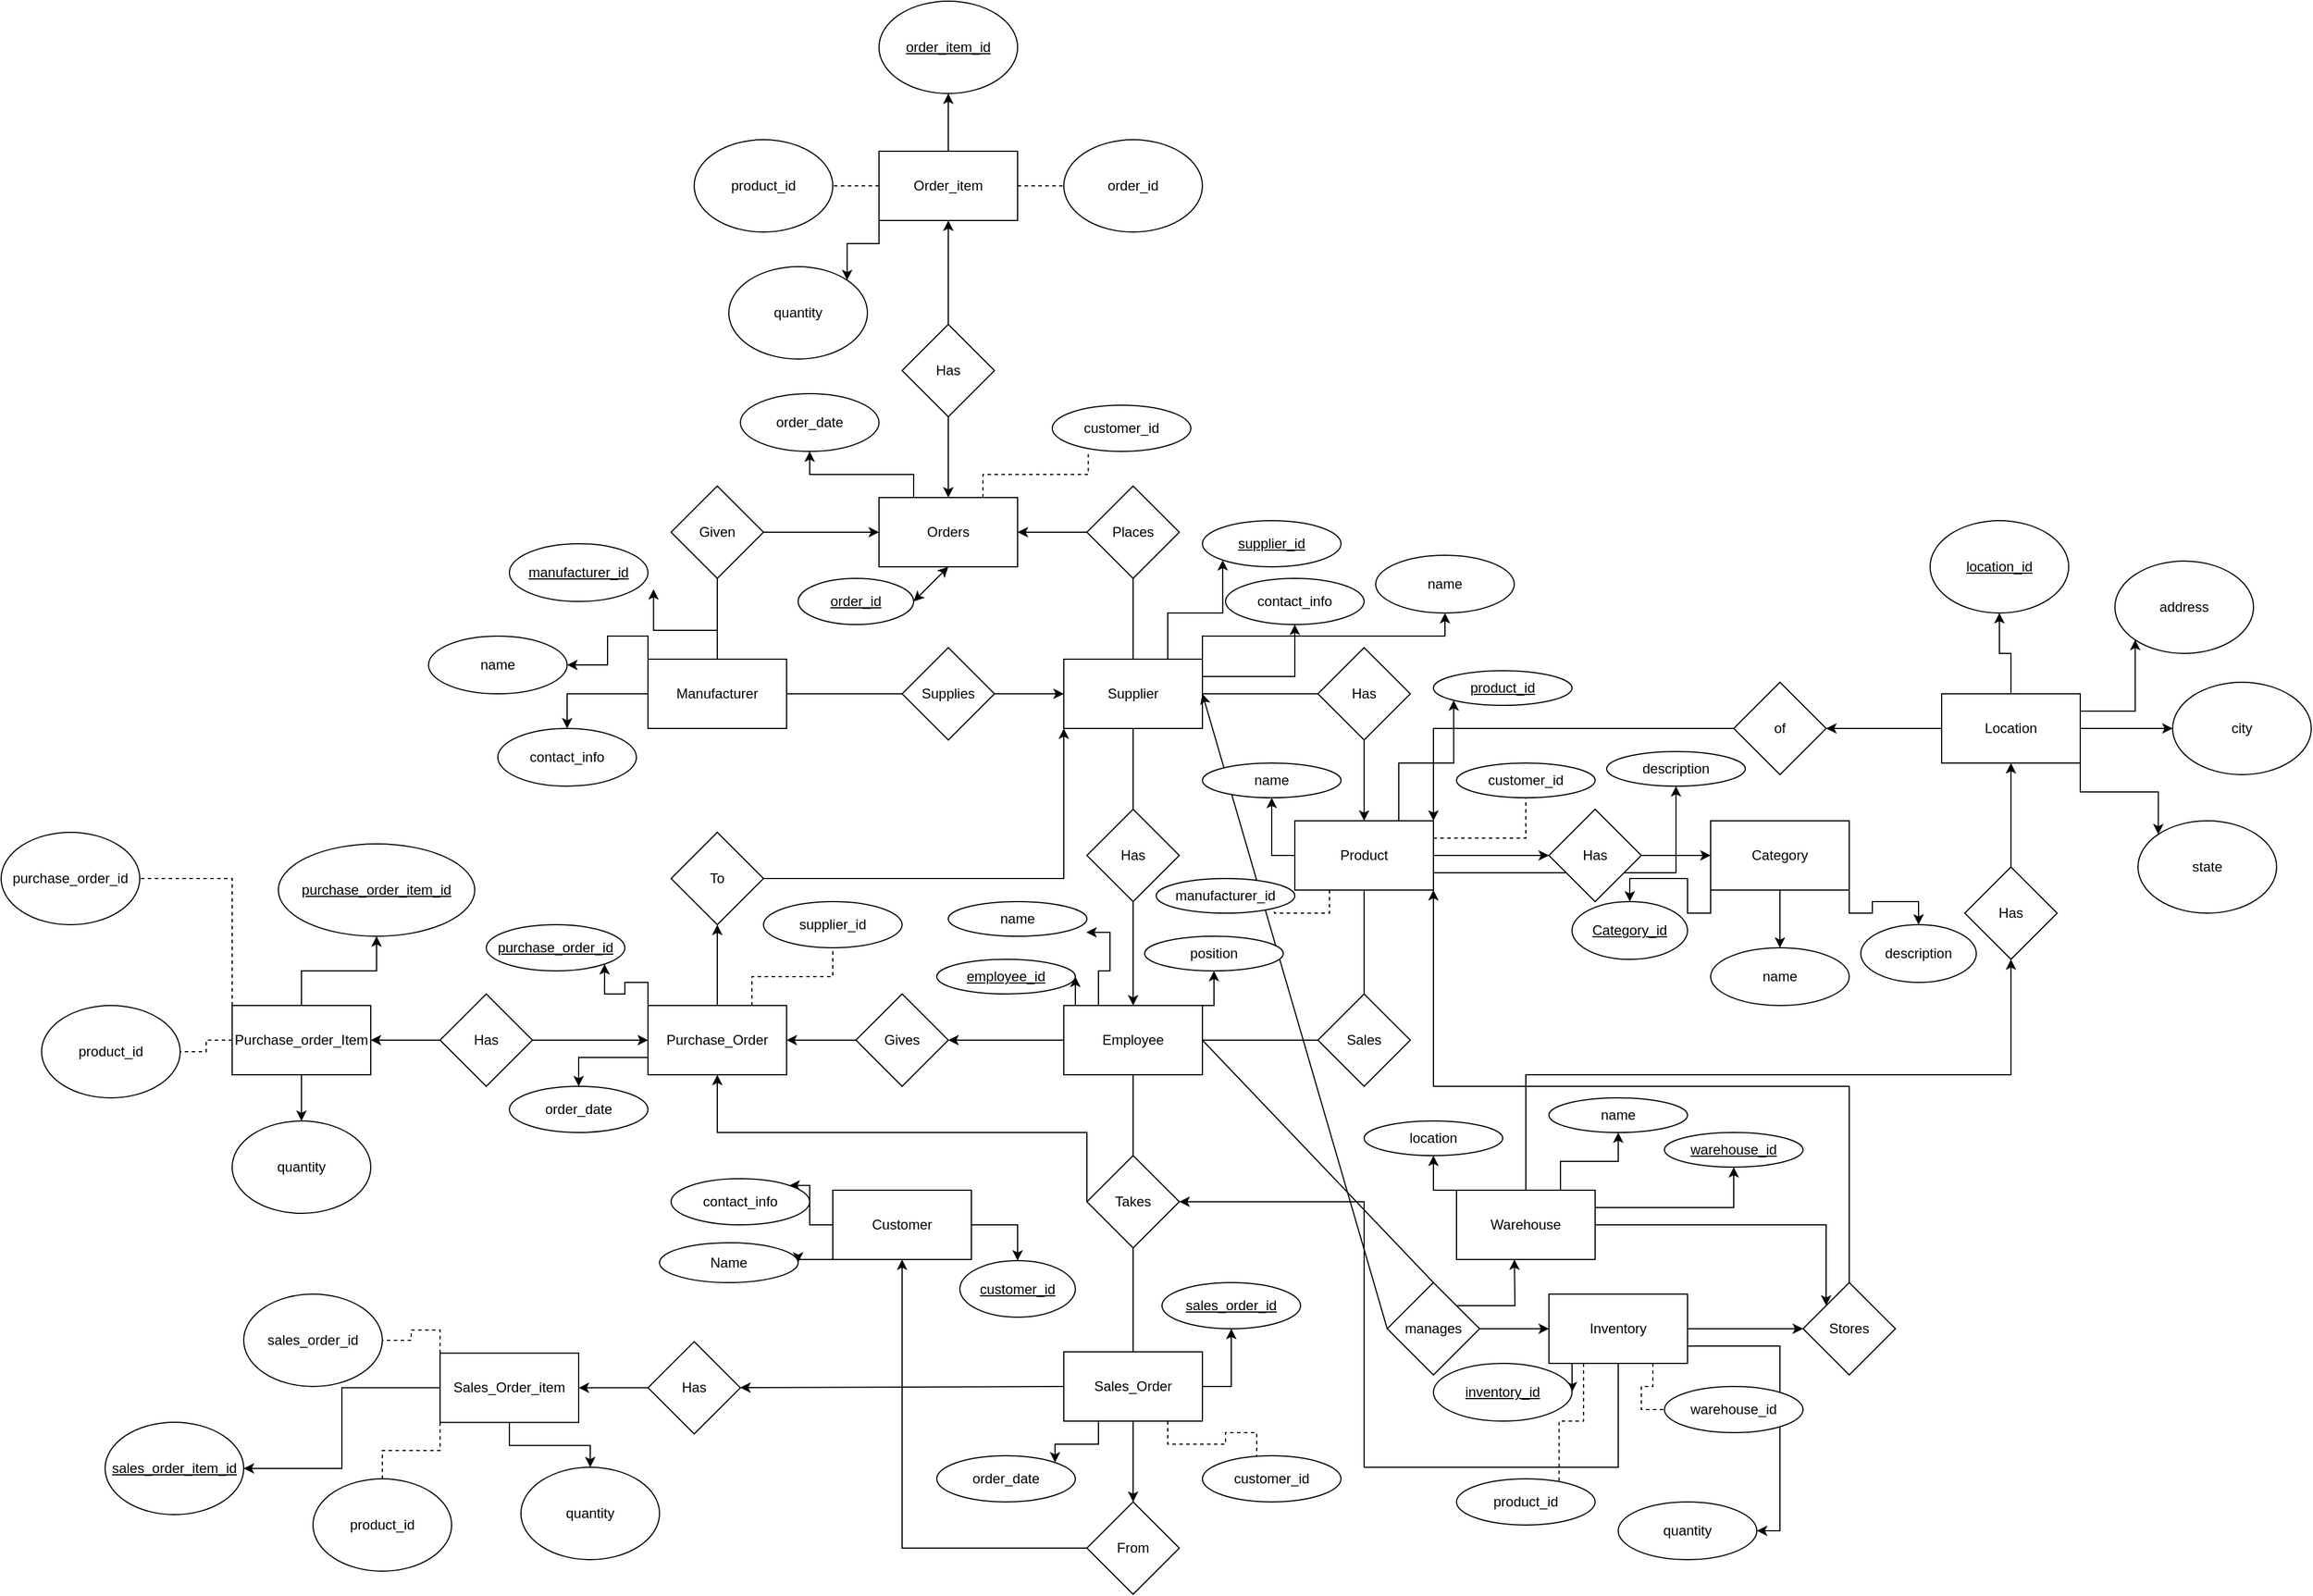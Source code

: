 <mxfile version="24.0.2" type="google">
  <diagram name="Page-1" id="Dssvo8Pl41vSnj8i_rGr">
    <mxGraphModel dx="2794" dy="2131" grid="1" gridSize="10" guides="1" tooltips="1" connect="1" arrows="1" fold="1" page="1" pageScale="1" pageWidth="850" pageHeight="1100" math="0" shadow="0">
      <root>
        <mxCell id="0" />
        <mxCell id="1" parent="0" />
        <mxCell id="JEJW3hreMP1SYT_nmHP7-88" style="edgeStyle=orthogonalEdgeStyle;rounded=0;orthogonalLoop=1;jettySize=auto;html=1;exitX=0;exitY=0;exitDx=0;exitDy=0;entryX=1;entryY=0.5;entryDx=0;entryDy=0;" parent="1" source="YXkOq4lO17gAsWJ2cgE3-1" target="JEJW3hreMP1SYT_nmHP7-36" edge="1">
          <mxGeometry relative="1" as="geometry" />
        </mxCell>
        <mxCell id="JEJW3hreMP1SYT_nmHP7-91" style="edgeStyle=orthogonalEdgeStyle;rounded=0;orthogonalLoop=1;jettySize=auto;html=1;exitX=0;exitY=0.5;exitDx=0;exitDy=0;entryX=0.5;entryY=0;entryDx=0;entryDy=0;" parent="1" source="YXkOq4lO17gAsWJ2cgE3-1" target="JEJW3hreMP1SYT_nmHP7-31" edge="1">
          <mxGeometry relative="1" as="geometry" />
        </mxCell>
        <mxCell id="YXkOq4lO17gAsWJ2cgE3-1" value="Manufacturer" style="rounded=0;whiteSpace=wrap;html=1;" parent="1" vertex="1">
          <mxGeometry x="-20" y="260" width="120" height="60" as="geometry" />
        </mxCell>
        <mxCell id="YXkOq4lO17gAsWJ2cgE3-5" value="" style="edgeStyle=orthogonalEdgeStyle;rounded=0;orthogonalLoop=1;jettySize=auto;html=1;" parent="1" source="YXkOq4lO17gAsWJ2cgE3-2" target="YXkOq4lO17gAsWJ2cgE3-4" edge="1">
          <mxGeometry relative="1" as="geometry" />
        </mxCell>
        <mxCell id="YXkOq4lO17gAsWJ2cgE3-2" value="Supplies" style="rhombus;whiteSpace=wrap;html=1;rounded=0;" parent="1" vertex="1">
          <mxGeometry x="200" y="250" width="80" height="80" as="geometry" />
        </mxCell>
        <mxCell id="JEJW3hreMP1SYT_nmHP7-82" style="edgeStyle=orthogonalEdgeStyle;rounded=0;orthogonalLoop=1;jettySize=auto;html=1;exitX=1;exitY=0.25;exitDx=0;exitDy=0;entryX=0.5;entryY=1;entryDx=0;entryDy=0;" parent="1" source="YXkOq4lO17gAsWJ2cgE3-4" target="JEJW3hreMP1SYT_nmHP7-42" edge="1">
          <mxGeometry relative="1" as="geometry" />
        </mxCell>
        <mxCell id="JEJW3hreMP1SYT_nmHP7-84" style="edgeStyle=orthogonalEdgeStyle;rounded=0;orthogonalLoop=1;jettySize=auto;html=1;exitX=0.75;exitY=0;exitDx=0;exitDy=0;entryX=0;entryY=1;entryDx=0;entryDy=0;" parent="1" source="YXkOq4lO17gAsWJ2cgE3-4" target="JEJW3hreMP1SYT_nmHP7-43" edge="1">
          <mxGeometry relative="1" as="geometry" />
        </mxCell>
        <mxCell id="JEJW3hreMP1SYT_nmHP7-135" style="edgeStyle=orthogonalEdgeStyle;rounded=0;orthogonalLoop=1;jettySize=auto;html=1;exitX=1;exitY=0;exitDx=0;exitDy=0;entryX=0.5;entryY=1;entryDx=0;entryDy=0;" parent="1" source="YXkOq4lO17gAsWJ2cgE3-4" target="JEJW3hreMP1SYT_nmHP7-44" edge="1">
          <mxGeometry relative="1" as="geometry" />
        </mxCell>
        <mxCell id="YXkOq4lO17gAsWJ2cgE3-4" value="Supplier" style="whiteSpace=wrap;html=1;rounded=0;" parent="1" vertex="1">
          <mxGeometry x="340" y="260" width="120" height="60" as="geometry" />
        </mxCell>
        <mxCell id="YXkOq4lO17gAsWJ2cgE3-9" value="" style="edgeStyle=orthogonalEdgeStyle;rounded=0;orthogonalLoop=1;jettySize=auto;html=1;" parent="1" source="YXkOq4lO17gAsWJ2cgE3-6" target="YXkOq4lO17gAsWJ2cgE3-8" edge="1">
          <mxGeometry relative="1" as="geometry" />
        </mxCell>
        <mxCell id="YXkOq4lO17gAsWJ2cgE3-6" value="Has" style="rhombus;whiteSpace=wrap;html=1;rounded=0;" parent="1" vertex="1">
          <mxGeometry x="360" y="390" width="80" height="80" as="geometry" />
        </mxCell>
        <mxCell id="YXkOq4lO17gAsWJ2cgE3-40" value="" style="edgeStyle=orthogonalEdgeStyle;rounded=0;orthogonalLoop=1;jettySize=auto;html=1;" parent="1" source="YXkOq4lO17gAsWJ2cgE3-8" target="YXkOq4lO17gAsWJ2cgE3-39" edge="1">
          <mxGeometry relative="1" as="geometry" />
        </mxCell>
        <mxCell id="JEJW3hreMP1SYT_nmHP7-120" style="edgeStyle=orthogonalEdgeStyle;rounded=0;orthogonalLoop=1;jettySize=auto;html=1;exitX=1;exitY=0;exitDx=0;exitDy=0;entryX=0.5;entryY=1;entryDx=0;entryDy=0;" parent="1" source="YXkOq4lO17gAsWJ2cgE3-8" target="JEJW3hreMP1SYT_nmHP7-119" edge="1">
          <mxGeometry relative="1" as="geometry" />
        </mxCell>
        <mxCell id="JEJW3hreMP1SYT_nmHP7-121" style="edgeStyle=orthogonalEdgeStyle;rounded=0;orthogonalLoop=1;jettySize=auto;html=1;exitX=0;exitY=0;exitDx=0;exitDy=0;entryX=1;entryY=0.5;entryDx=0;entryDy=0;" parent="1" source="YXkOq4lO17gAsWJ2cgE3-8" target="JEJW3hreMP1SYT_nmHP7-118" edge="1">
          <mxGeometry relative="1" as="geometry" />
        </mxCell>
        <mxCell id="YXkOq4lO17gAsWJ2cgE3-8" value="Employee" style="whiteSpace=wrap;html=1;rounded=0;" parent="1" vertex="1">
          <mxGeometry x="340" y="560" width="120" height="60" as="geometry" />
        </mxCell>
        <mxCell id="YXkOq4lO17gAsWJ2cgE3-73" style="edgeStyle=orthogonalEdgeStyle;rounded=0;orthogonalLoop=1;jettySize=auto;html=1;exitX=0;exitY=0.5;exitDx=0;exitDy=0;entryX=0.5;entryY=1;entryDx=0;entryDy=0;" parent="1" source="YXkOq4lO17gAsWJ2cgE3-10" target="YXkOq4lO17gAsWJ2cgE3-41" edge="1">
          <mxGeometry relative="1" as="geometry">
            <Array as="points">
              <mxPoint x="360" y="670" />
              <mxPoint x="40" y="670" />
            </Array>
          </mxGeometry>
        </mxCell>
        <mxCell id="YXkOq4lO17gAsWJ2cgE3-10" value="Takes" style="rhombus;whiteSpace=wrap;html=1;rounded=0;" parent="1" vertex="1">
          <mxGeometry x="360" y="690" width="80" height="80" as="geometry" />
        </mxCell>
        <mxCell id="YXkOq4lO17gAsWJ2cgE3-35" value="" style="edgeStyle=orthogonalEdgeStyle;rounded=0;orthogonalLoop=1;jettySize=auto;html=1;" parent="1" source="YXkOq4lO17gAsWJ2cgE3-12" target="YXkOq4lO17gAsWJ2cgE3-34" edge="1">
          <mxGeometry relative="1" as="geometry" />
        </mxCell>
        <mxCell id="YXkOq4lO17gAsWJ2cgE3-84" style="rounded=0;orthogonalLoop=1;jettySize=auto;html=1;exitX=0;exitY=0.5;exitDx=0;exitDy=0;" parent="1" source="YXkOq4lO17gAsWJ2cgE3-12" target="YXkOq4lO17gAsWJ2cgE3-85" edge="1">
          <mxGeometry relative="1" as="geometry">
            <mxPoint x="20" y="891.143" as="targetPoint" />
          </mxGeometry>
        </mxCell>
        <mxCell id="JEJW3hreMP1SYT_nmHP7-140" style="edgeStyle=orthogonalEdgeStyle;rounded=0;orthogonalLoop=1;jettySize=auto;html=1;exitX=0.25;exitY=1;exitDx=0;exitDy=0;entryX=1;entryY=0;entryDx=0;entryDy=0;" parent="1" source="YXkOq4lO17gAsWJ2cgE3-12" target="JEJW3hreMP1SYT_nmHP7-117" edge="1">
          <mxGeometry relative="1" as="geometry" />
        </mxCell>
        <mxCell id="JEJW3hreMP1SYT_nmHP7-142" style="edgeStyle=orthogonalEdgeStyle;rounded=0;orthogonalLoop=1;jettySize=auto;html=1;exitX=1;exitY=0.5;exitDx=0;exitDy=0;entryX=0.5;entryY=1;entryDx=0;entryDy=0;" parent="1" source="YXkOq4lO17gAsWJ2cgE3-12" target="JEJW3hreMP1SYT_nmHP7-114" edge="1">
          <mxGeometry relative="1" as="geometry" />
        </mxCell>
        <mxCell id="YXkOq4lO17gAsWJ2cgE3-12" value="Sales_Order" style="whiteSpace=wrap;html=1;rounded=0;" parent="1" vertex="1">
          <mxGeometry x="340" y="860" width="120" height="60" as="geometry" />
        </mxCell>
        <mxCell id="YXkOq4lO17gAsWJ2cgE3-14" value="Sales" style="rhombus;whiteSpace=wrap;html=1;rounded=0;" parent="1" vertex="1">
          <mxGeometry x="560" y="550" width="80" height="80" as="geometry" />
        </mxCell>
        <mxCell id="YXkOq4lO17gAsWJ2cgE3-22" value="" style="edgeStyle=orthogonalEdgeStyle;rounded=0;orthogonalLoop=1;jettySize=auto;html=1;" parent="1" source="YXkOq4lO17gAsWJ2cgE3-16" target="YXkOq4lO17gAsWJ2cgE3-21" edge="1">
          <mxGeometry relative="1" as="geometry" />
        </mxCell>
        <mxCell id="JEJW3hreMP1SYT_nmHP7-130" style="edgeStyle=orthogonalEdgeStyle;rounded=0;orthogonalLoop=1;jettySize=auto;html=1;exitX=0.75;exitY=0;exitDx=0;exitDy=0;entryX=0;entryY=1;entryDx=0;entryDy=0;" parent="1" source="YXkOq4lO17gAsWJ2cgE3-16" target="JEJW3hreMP1SYT_nmHP7-128" edge="1">
          <mxGeometry relative="1" as="geometry" />
        </mxCell>
        <mxCell id="JEJW3hreMP1SYT_nmHP7-131" style="edgeStyle=orthogonalEdgeStyle;rounded=0;orthogonalLoop=1;jettySize=auto;html=1;exitX=1;exitY=0.25;exitDx=0;exitDy=0;entryX=0.5;entryY=1;entryDx=0;entryDy=0;endArrow=none;dashed=1;" parent="1" source="YXkOq4lO17gAsWJ2cgE3-16" target="JEJW3hreMP1SYT_nmHP7-115" edge="1">
          <mxGeometry relative="1" as="geometry" />
        </mxCell>
        <mxCell id="JEJW3hreMP1SYT_nmHP7-133" style="edgeStyle=orthogonalEdgeStyle;rounded=0;orthogonalLoop=1;jettySize=auto;html=1;exitX=0;exitY=0.5;exitDx=0;exitDy=0;entryX=0.5;entryY=1;entryDx=0;entryDy=0;" parent="1" source="YXkOq4lO17gAsWJ2cgE3-16" target="JEJW3hreMP1SYT_nmHP7-129" edge="1">
          <mxGeometry relative="1" as="geometry" />
        </mxCell>
        <mxCell id="JEJW3hreMP1SYT_nmHP7-138" style="edgeStyle=orthogonalEdgeStyle;rounded=0;orthogonalLoop=1;jettySize=auto;html=1;exitX=1;exitY=0.75;exitDx=0;exitDy=0;entryX=0.5;entryY=1;entryDx=0;entryDy=0;" parent="1" source="YXkOq4lO17gAsWJ2cgE3-16" target="JEJW3hreMP1SYT_nmHP7-136" edge="1">
          <mxGeometry relative="1" as="geometry" />
        </mxCell>
        <mxCell id="JEJW3hreMP1SYT_nmHP7-139" style="edgeStyle=orthogonalEdgeStyle;rounded=0;orthogonalLoop=1;jettySize=auto;html=1;exitX=0.25;exitY=1;exitDx=0;exitDy=0;entryX=1;entryY=1;entryDx=0;entryDy=0;endArrow=none;dashed=1;" parent="1" source="YXkOq4lO17gAsWJ2cgE3-16" target="JEJW3hreMP1SYT_nmHP7-137" edge="1">
          <mxGeometry relative="1" as="geometry" />
        </mxCell>
        <mxCell id="YXkOq4lO17gAsWJ2cgE3-16" value="Product" style="whiteSpace=wrap;html=1;rounded=0;" parent="1" vertex="1">
          <mxGeometry x="540" y="400" width="120" height="60" as="geometry" />
        </mxCell>
        <mxCell id="YXkOq4lO17gAsWJ2cgE3-20" value="" style="edgeStyle=orthogonalEdgeStyle;rounded=0;orthogonalLoop=1;jettySize=auto;html=1;" parent="1" source="YXkOq4lO17gAsWJ2cgE3-18" target="YXkOq4lO17gAsWJ2cgE3-16" edge="1">
          <mxGeometry relative="1" as="geometry" />
        </mxCell>
        <mxCell id="YXkOq4lO17gAsWJ2cgE3-18" value="Has" style="rhombus;whiteSpace=wrap;html=1;rounded=0;" parent="1" vertex="1">
          <mxGeometry x="560" y="250" width="80" height="80" as="geometry" />
        </mxCell>
        <mxCell id="YXkOq4lO17gAsWJ2cgE3-24" value="" style="edgeStyle=orthogonalEdgeStyle;rounded=0;orthogonalLoop=1;jettySize=auto;html=1;" parent="1" source="YXkOq4lO17gAsWJ2cgE3-21" target="YXkOq4lO17gAsWJ2cgE3-23" edge="1">
          <mxGeometry relative="1" as="geometry" />
        </mxCell>
        <mxCell id="YXkOq4lO17gAsWJ2cgE3-21" value="Has" style="rhombus;whiteSpace=wrap;html=1;rounded=0;" parent="1" vertex="1">
          <mxGeometry x="760" y="390" width="80" height="80" as="geometry" />
        </mxCell>
        <mxCell id="F9omRWPifiJTbMveOKr6-2" style="edgeStyle=orthogonalEdgeStyle;rounded=0;orthogonalLoop=1;jettySize=auto;html=1;exitX=0;exitY=1;exitDx=0;exitDy=0;" parent="1" source="YXkOq4lO17gAsWJ2cgE3-23" target="F9omRWPifiJTbMveOKr6-3" edge="1">
          <mxGeometry relative="1" as="geometry">
            <mxPoint x="840" y="510" as="targetPoint" />
          </mxGeometry>
        </mxCell>
        <mxCell id="F9omRWPifiJTbMveOKr6-6" style="edgeStyle=orthogonalEdgeStyle;rounded=0;orthogonalLoop=1;jettySize=auto;html=1;exitX=0.5;exitY=1;exitDx=0;exitDy=0;entryX=0.5;entryY=0;entryDx=0;entryDy=0;" parent="1" source="YXkOq4lO17gAsWJ2cgE3-23" target="F9omRWPifiJTbMveOKr6-5" edge="1">
          <mxGeometry relative="1" as="geometry" />
        </mxCell>
        <mxCell id="F9omRWPifiJTbMveOKr6-7" style="edgeStyle=orthogonalEdgeStyle;rounded=0;orthogonalLoop=1;jettySize=auto;html=1;exitX=1;exitY=1;exitDx=0;exitDy=0;entryX=0.5;entryY=0;entryDx=0;entryDy=0;" parent="1" source="YXkOq4lO17gAsWJ2cgE3-23" target="F9omRWPifiJTbMveOKr6-8" edge="1">
          <mxGeometry relative="1" as="geometry">
            <mxPoint x="1090" y="480" as="targetPoint" />
          </mxGeometry>
        </mxCell>
        <mxCell id="YXkOq4lO17gAsWJ2cgE3-23" value="Category" style="whiteSpace=wrap;html=1;rounded=0;" parent="1" vertex="1">
          <mxGeometry x="900" y="400" width="120" height="60" as="geometry" />
        </mxCell>
        <mxCell id="YXkOq4lO17gAsWJ2cgE3-28" value="" style="edgeStyle=orthogonalEdgeStyle;rounded=0;orthogonalLoop=1;jettySize=auto;html=1;" parent="1" source="YXkOq4lO17gAsWJ2cgE3-25" target="YXkOq4lO17gAsWJ2cgE3-27" edge="1">
          <mxGeometry relative="1" as="geometry" />
        </mxCell>
        <mxCell id="YXkOq4lO17gAsWJ2cgE3-25" value="Places" style="rhombus;whiteSpace=wrap;html=1;rounded=0;" parent="1" vertex="1">
          <mxGeometry x="360" y="110" width="80" height="80" as="geometry" />
        </mxCell>
        <mxCell id="JEJW3hreMP1SYT_nmHP7-80" style="edgeStyle=orthogonalEdgeStyle;rounded=0;orthogonalLoop=1;jettySize=auto;html=1;exitX=0.25;exitY=0;exitDx=0;exitDy=0;entryX=0.5;entryY=1;entryDx=0;entryDy=0;" parent="1" source="YXkOq4lO17gAsWJ2cgE3-27" target="JEJW3hreMP1SYT_nmHP7-79" edge="1">
          <mxGeometry relative="1" as="geometry" />
        </mxCell>
        <mxCell id="YXkOq4lO17gAsWJ2cgE3-27" value="Orders" style="whiteSpace=wrap;html=1;rounded=0;" parent="1" vertex="1">
          <mxGeometry x="180" y="120" width="120" height="60" as="geometry" />
        </mxCell>
        <mxCell id="JEJW3hreMP1SYT_nmHP7-61" style="edgeStyle=orthogonalEdgeStyle;rounded=0;orthogonalLoop=1;jettySize=auto;html=1;exitX=0;exitY=0.5;exitDx=0;exitDy=0;entryX=1;entryY=0;entryDx=0;entryDy=0;" parent="1" source="YXkOq4lO17gAsWJ2cgE3-32" target="JEJW3hreMP1SYT_nmHP7-41" edge="1">
          <mxGeometry relative="1" as="geometry" />
        </mxCell>
        <mxCell id="JEJW3hreMP1SYT_nmHP7-62" style="edgeStyle=orthogonalEdgeStyle;rounded=0;orthogonalLoop=1;jettySize=auto;html=1;exitX=0;exitY=1;exitDx=0;exitDy=0;entryX=1;entryY=0.5;entryDx=0;entryDy=0;" parent="1" source="YXkOq4lO17gAsWJ2cgE3-32" target="JEJW3hreMP1SYT_nmHP7-37" edge="1">
          <mxGeometry relative="1" as="geometry" />
        </mxCell>
        <mxCell id="JEJW3hreMP1SYT_nmHP7-63" style="edgeStyle=orthogonalEdgeStyle;rounded=0;orthogonalLoop=1;jettySize=auto;html=1;exitX=1;exitY=0.5;exitDx=0;exitDy=0;" parent="1" source="YXkOq4lO17gAsWJ2cgE3-32" target="JEJW3hreMP1SYT_nmHP7-60" edge="1">
          <mxGeometry relative="1" as="geometry" />
        </mxCell>
        <mxCell id="YXkOq4lO17gAsWJ2cgE3-32" value="Customer" style="whiteSpace=wrap;html=1;rounded=0;" parent="1" vertex="1">
          <mxGeometry x="140" y="720" width="120" height="60" as="geometry" />
        </mxCell>
        <mxCell id="YXkOq4lO17gAsWJ2cgE3-36" style="edgeStyle=orthogonalEdgeStyle;rounded=0;orthogonalLoop=1;jettySize=auto;html=1;exitX=0;exitY=0.5;exitDx=0;exitDy=0;entryX=0.5;entryY=1;entryDx=0;entryDy=0;" parent="1" source="YXkOq4lO17gAsWJ2cgE3-34" target="YXkOq4lO17gAsWJ2cgE3-32" edge="1">
          <mxGeometry relative="1" as="geometry" />
        </mxCell>
        <mxCell id="YXkOq4lO17gAsWJ2cgE3-34" value="From" style="rhombus;whiteSpace=wrap;html=1;rounded=0;" parent="1" vertex="1">
          <mxGeometry x="360" y="990" width="80" height="80" as="geometry" />
        </mxCell>
        <mxCell id="YXkOq4lO17gAsWJ2cgE3-42" value="" style="edgeStyle=orthogonalEdgeStyle;rounded=0;orthogonalLoop=1;jettySize=auto;html=1;" parent="1" source="YXkOq4lO17gAsWJ2cgE3-39" target="YXkOq4lO17gAsWJ2cgE3-41" edge="1">
          <mxGeometry relative="1" as="geometry" />
        </mxCell>
        <mxCell id="YXkOq4lO17gAsWJ2cgE3-39" value="Gives" style="rhombus;whiteSpace=wrap;html=1;rounded=0;" parent="1" vertex="1">
          <mxGeometry x="160" y="550" width="80" height="80" as="geometry" />
        </mxCell>
        <mxCell id="YXkOq4lO17gAsWJ2cgE3-48" value="" style="edgeStyle=orthogonalEdgeStyle;rounded=0;orthogonalLoop=1;jettySize=auto;html=1;" parent="1" source="YXkOq4lO17gAsWJ2cgE3-41" target="YXkOq4lO17gAsWJ2cgE3-47" edge="1">
          <mxGeometry relative="1" as="geometry" />
        </mxCell>
        <mxCell id="JEJW3hreMP1SYT_nmHP7-108" style="edgeStyle=orthogonalEdgeStyle;rounded=0;orthogonalLoop=1;jettySize=auto;html=1;exitX=0;exitY=0;exitDx=0;exitDy=0;entryX=1;entryY=1;entryDx=0;entryDy=0;" parent="1" source="YXkOq4lO17gAsWJ2cgE3-41" target="JEJW3hreMP1SYT_nmHP7-95" edge="1">
          <mxGeometry relative="1" as="geometry" />
        </mxCell>
        <mxCell id="JEJW3hreMP1SYT_nmHP7-109" style="edgeStyle=orthogonalEdgeStyle;rounded=0;orthogonalLoop=1;jettySize=auto;html=1;exitX=0;exitY=0.75;exitDx=0;exitDy=0;entryX=0.5;entryY=0;entryDx=0;entryDy=0;" parent="1" source="YXkOq4lO17gAsWJ2cgE3-41" target="JEJW3hreMP1SYT_nmHP7-96" edge="1">
          <mxGeometry relative="1" as="geometry" />
        </mxCell>
        <mxCell id="JEJW3hreMP1SYT_nmHP7-111" style="edgeStyle=orthogonalEdgeStyle;rounded=0;orthogonalLoop=1;jettySize=auto;html=1;exitX=0.75;exitY=0;exitDx=0;exitDy=0;entryX=0.5;entryY=1;entryDx=0;entryDy=0;endArrow=none;dashed=1;" parent="1" source="YXkOq4lO17gAsWJ2cgE3-41" target="JEJW3hreMP1SYT_nmHP7-110" edge="1">
          <mxGeometry relative="1" as="geometry" />
        </mxCell>
        <mxCell id="YXkOq4lO17gAsWJ2cgE3-41" value="Purchase_Order" style="whiteSpace=wrap;html=1;rounded=0;" parent="1" vertex="1">
          <mxGeometry x="-20" y="560" width="120" height="60" as="geometry" />
        </mxCell>
        <mxCell id="YXkOq4lO17gAsWJ2cgE3-46" value="" style="edgeStyle=orthogonalEdgeStyle;rounded=0;orthogonalLoop=1;jettySize=auto;html=1;" parent="1" source="YXkOq4lO17gAsWJ2cgE3-43" target="YXkOq4lO17gAsWJ2cgE3-45" edge="1">
          <mxGeometry relative="1" as="geometry" />
        </mxCell>
        <mxCell id="YXkOq4lO17gAsWJ2cgE3-43" value="Has" style="rhombus;whiteSpace=wrap;html=1;rounded=0;" parent="1" vertex="1">
          <mxGeometry x="-200" y="550" width="80" height="80" as="geometry" />
        </mxCell>
        <mxCell id="JEJW3hreMP1SYT_nmHP7-97" style="edgeStyle=orthogonalEdgeStyle;rounded=0;orthogonalLoop=1;jettySize=auto;html=1;exitX=0.5;exitY=0;exitDx=0;exitDy=0;entryX=0.5;entryY=1;entryDx=0;entryDy=0;" parent="1" source="YXkOq4lO17gAsWJ2cgE3-45" target="JEJW3hreMP1SYT_nmHP7-39" edge="1">
          <mxGeometry relative="1" as="geometry" />
        </mxCell>
        <mxCell id="JEJW3hreMP1SYT_nmHP7-98" style="edgeStyle=orthogonalEdgeStyle;rounded=0;orthogonalLoop=1;jettySize=auto;html=1;exitX=0;exitY=0;exitDx=0;exitDy=0;entryX=1;entryY=0.5;entryDx=0;entryDy=0;endArrow=none;dashed=1;" parent="1" source="YXkOq4lO17gAsWJ2cgE3-45" target="JEJW3hreMP1SYT_nmHP7-94" edge="1">
          <mxGeometry relative="1" as="geometry" />
        </mxCell>
        <mxCell id="JEJW3hreMP1SYT_nmHP7-99" style="edgeStyle=orthogonalEdgeStyle;rounded=0;orthogonalLoop=1;jettySize=auto;html=1;exitX=0;exitY=0.5;exitDx=0;exitDy=0;entryX=1;entryY=0.5;entryDx=0;entryDy=0;endArrow=none;dashed=1;" parent="1" source="YXkOq4lO17gAsWJ2cgE3-45" target="JEJW3hreMP1SYT_nmHP7-40" edge="1">
          <mxGeometry relative="1" as="geometry" />
        </mxCell>
        <mxCell id="JEJW3hreMP1SYT_nmHP7-100" style="edgeStyle=orthogonalEdgeStyle;rounded=0;orthogonalLoop=1;jettySize=auto;html=1;exitX=0.5;exitY=1;exitDx=0;exitDy=0;entryX=0.5;entryY=0;entryDx=0;entryDy=0;" parent="1" source="YXkOq4lO17gAsWJ2cgE3-45" target="JEJW3hreMP1SYT_nmHP7-93" edge="1">
          <mxGeometry relative="1" as="geometry" />
        </mxCell>
        <mxCell id="YXkOq4lO17gAsWJ2cgE3-45" value="Purchase_order_Item" style="whiteSpace=wrap;html=1;rounded=0;" parent="1" vertex="1">
          <mxGeometry x="-380" y="560" width="120" height="60" as="geometry" />
        </mxCell>
        <mxCell id="YXkOq4lO17gAsWJ2cgE3-49" style="edgeStyle=orthogonalEdgeStyle;rounded=0;orthogonalLoop=1;jettySize=auto;html=1;exitX=1;exitY=0.5;exitDx=0;exitDy=0;entryX=0;entryY=1;entryDx=0;entryDy=0;" parent="1" source="YXkOq4lO17gAsWJ2cgE3-47" target="YXkOq4lO17gAsWJ2cgE3-4" edge="1">
          <mxGeometry relative="1" as="geometry" />
        </mxCell>
        <mxCell id="YXkOq4lO17gAsWJ2cgE3-47" value="To" style="rhombus;whiteSpace=wrap;html=1;rounded=0;" parent="1" vertex="1">
          <mxGeometry y="410" width="80" height="80" as="geometry" />
        </mxCell>
        <mxCell id="YXkOq4lO17gAsWJ2cgE3-56" value="" style="edgeStyle=orthogonalEdgeStyle;rounded=0;orthogonalLoop=1;jettySize=auto;html=1;" parent="1" source="YXkOq4lO17gAsWJ2cgE3-53" target="YXkOq4lO17gAsWJ2cgE3-55" edge="1">
          <mxGeometry relative="1" as="geometry" />
        </mxCell>
        <mxCell id="YXkOq4lO17gAsWJ2cgE3-53" value="Has" style="rhombus;whiteSpace=wrap;html=1;rounded=0;" parent="1" vertex="1">
          <mxGeometry x="200" y="-30" width="80" height="80" as="geometry" />
        </mxCell>
        <mxCell id="JEJW3hreMP1SYT_nmHP7-75" style="edgeStyle=orthogonalEdgeStyle;rounded=0;orthogonalLoop=1;jettySize=auto;html=1;exitX=0;exitY=0.5;exitDx=0;exitDy=0;entryX=1;entryY=0.5;entryDx=0;entryDy=0;endArrow=none;dashed=1;" parent="1" source="YXkOq4lO17gAsWJ2cgE3-55" target="JEJW3hreMP1SYT_nmHP7-29" edge="1">
          <mxGeometry relative="1" as="geometry" />
        </mxCell>
        <mxCell id="JEJW3hreMP1SYT_nmHP7-76" style="edgeStyle=orthogonalEdgeStyle;rounded=0;orthogonalLoop=1;jettySize=auto;html=1;exitX=0.5;exitY=0;exitDx=0;exitDy=0;entryX=0.5;entryY=1;entryDx=0;entryDy=0;" parent="1" source="YXkOq4lO17gAsWJ2cgE3-55" target="JEJW3hreMP1SYT_nmHP7-34" edge="1">
          <mxGeometry relative="1" as="geometry" />
        </mxCell>
        <mxCell id="JEJW3hreMP1SYT_nmHP7-77" style="edgeStyle=orthogonalEdgeStyle;rounded=0;orthogonalLoop=1;jettySize=auto;html=1;exitX=1;exitY=0.5;exitDx=0;exitDy=0;endArrow=none;dashed=1;" parent="1" source="YXkOq4lO17gAsWJ2cgE3-55" target="JEJW3hreMP1SYT_nmHP7-35" edge="1">
          <mxGeometry relative="1" as="geometry" />
        </mxCell>
        <mxCell id="JEJW3hreMP1SYT_nmHP7-78" style="edgeStyle=orthogonalEdgeStyle;rounded=0;orthogonalLoop=1;jettySize=auto;html=1;exitX=0;exitY=1;exitDx=0;exitDy=0;entryX=1;entryY=0;entryDx=0;entryDy=0;" parent="1" source="YXkOq4lO17gAsWJ2cgE3-55" target="JEJW3hreMP1SYT_nmHP7-33" edge="1">
          <mxGeometry relative="1" as="geometry" />
        </mxCell>
        <mxCell id="YXkOq4lO17gAsWJ2cgE3-55" value="Order_item" style="whiteSpace=wrap;html=1;rounded=0;" parent="1" vertex="1">
          <mxGeometry x="180" y="-180" width="120" height="60" as="geometry" />
        </mxCell>
        <mxCell id="YXkOq4lO17gAsWJ2cgE3-63" style="edgeStyle=orthogonalEdgeStyle;rounded=0;orthogonalLoop=1;jettySize=auto;html=1;exitX=1;exitY=0;exitDx=0;exitDy=0;" parent="1" source="YXkOq4lO17gAsWJ2cgE3-59" edge="1">
          <mxGeometry relative="1" as="geometry">
            <mxPoint x="730.077" y="780" as="targetPoint" />
          </mxGeometry>
        </mxCell>
        <mxCell id="YXkOq4lO17gAsWJ2cgE3-59" value="manages" style="rhombus;whiteSpace=wrap;html=1;" parent="1" vertex="1">
          <mxGeometry x="620" y="800" width="80" height="80" as="geometry" />
        </mxCell>
        <mxCell id="YXkOq4lO17gAsWJ2cgE3-67" value="" style="edgeStyle=orthogonalEdgeStyle;rounded=0;orthogonalLoop=1;jettySize=auto;html=1;" parent="1" source="YXkOq4lO17gAsWJ2cgE3-60" target="YXkOq4lO17gAsWJ2cgE3-66" edge="1">
          <mxGeometry relative="1" as="geometry" />
        </mxCell>
        <mxCell id="YXkOq4lO17gAsWJ2cgE3-72" style="edgeStyle=orthogonalEdgeStyle;rounded=0;orthogonalLoop=1;jettySize=auto;html=1;exitX=0.5;exitY=1;exitDx=0;exitDy=0;entryX=1;entryY=0.5;entryDx=0;entryDy=0;" parent="1" source="YXkOq4lO17gAsWJ2cgE3-60" target="YXkOq4lO17gAsWJ2cgE3-10" edge="1">
          <mxGeometry relative="1" as="geometry">
            <Array as="points">
              <mxPoint x="820" y="960" />
              <mxPoint x="600" y="960" />
              <mxPoint x="600" y="730" />
            </Array>
          </mxGeometry>
        </mxCell>
        <mxCell id="JEJW3hreMP1SYT_nmHP7-70" style="edgeStyle=orthogonalEdgeStyle;rounded=0;orthogonalLoop=1;jettySize=auto;html=1;exitX=0.25;exitY=1;exitDx=0;exitDy=0;entryX=1;entryY=0.5;entryDx=0;entryDy=0;" parent="1" source="YXkOq4lO17gAsWJ2cgE3-60" target="JEJW3hreMP1SYT_nmHP7-66" edge="1">
          <mxGeometry relative="1" as="geometry" />
        </mxCell>
        <mxCell id="JEJW3hreMP1SYT_nmHP7-71" style="edgeStyle=orthogonalEdgeStyle;rounded=0;orthogonalLoop=1;jettySize=auto;html=1;exitX=0.75;exitY=1;exitDx=0;exitDy=0;entryX=0;entryY=0.5;entryDx=0;entryDy=0;endArrow=none;dashed=1;" parent="1" source="YXkOq4lO17gAsWJ2cgE3-60" target="JEJW3hreMP1SYT_nmHP7-64" edge="1">
          <mxGeometry relative="1" as="geometry" />
        </mxCell>
        <mxCell id="JEJW3hreMP1SYT_nmHP7-74" style="edgeStyle=orthogonalEdgeStyle;rounded=0;orthogonalLoop=1;jettySize=auto;html=1;exitX=1;exitY=0.75;exitDx=0;exitDy=0;entryX=1;entryY=0.5;entryDx=0;entryDy=0;" parent="1" source="YXkOq4lO17gAsWJ2cgE3-60" target="JEJW3hreMP1SYT_nmHP7-69" edge="1">
          <mxGeometry relative="1" as="geometry" />
        </mxCell>
        <mxCell id="YXkOq4lO17gAsWJ2cgE3-60" value="Inventory" style="whiteSpace=wrap;html=1;" parent="1" vertex="1">
          <mxGeometry x="760" y="810" width="120" height="60" as="geometry" />
        </mxCell>
        <mxCell id="YXkOq4lO17gAsWJ2cgE3-69" style="edgeStyle=orthogonalEdgeStyle;rounded=0;orthogonalLoop=1;jettySize=auto;html=1;exitX=1;exitY=0.5;exitDx=0;exitDy=0;entryX=0;entryY=0;entryDx=0;entryDy=0;" parent="1" source="YXkOq4lO17gAsWJ2cgE3-65" target="YXkOq4lO17gAsWJ2cgE3-66" edge="1">
          <mxGeometry relative="1" as="geometry" />
        </mxCell>
        <mxCell id="YXkOq4lO17gAsWJ2cgE3-74" style="edgeStyle=orthogonalEdgeStyle;rounded=0;orthogonalLoop=1;jettySize=auto;html=1;exitX=0.5;exitY=0;exitDx=0;exitDy=0;" parent="1" source="YXkOq4lO17gAsWJ2cgE3-65" target="YXkOq4lO17gAsWJ2cgE3-75" edge="1">
          <mxGeometry relative="1" as="geometry">
            <mxPoint x="1160" y="480" as="targetPoint" />
          </mxGeometry>
        </mxCell>
        <mxCell id="JEJW3hreMP1SYT_nmHP7-125" style="edgeStyle=orthogonalEdgeStyle;rounded=0;orthogonalLoop=1;jettySize=auto;html=1;exitX=0;exitY=0;exitDx=0;exitDy=0;entryX=0.5;entryY=1;entryDx=0;entryDy=0;" parent="1" source="YXkOq4lO17gAsWJ2cgE3-65" target="JEJW3hreMP1SYT_nmHP7-123" edge="1">
          <mxGeometry relative="1" as="geometry" />
        </mxCell>
        <mxCell id="JEJW3hreMP1SYT_nmHP7-126" style="edgeStyle=orthogonalEdgeStyle;rounded=0;orthogonalLoop=1;jettySize=auto;html=1;exitX=0.75;exitY=0;exitDx=0;exitDy=0;entryX=0.5;entryY=1;entryDx=0;entryDy=0;" parent="1" source="YXkOq4lO17gAsWJ2cgE3-65" target="JEJW3hreMP1SYT_nmHP7-124" edge="1">
          <mxGeometry relative="1" as="geometry" />
        </mxCell>
        <mxCell id="JEJW3hreMP1SYT_nmHP7-127" style="edgeStyle=orthogonalEdgeStyle;rounded=0;orthogonalLoop=1;jettySize=auto;html=1;exitX=1;exitY=0.25;exitDx=0;exitDy=0;entryX=0.5;entryY=1;entryDx=0;entryDy=0;" parent="1" source="YXkOq4lO17gAsWJ2cgE3-65" target="JEJW3hreMP1SYT_nmHP7-112" edge="1">
          <mxGeometry relative="1" as="geometry" />
        </mxCell>
        <mxCell id="YXkOq4lO17gAsWJ2cgE3-65" value="Warehouse" style="rounded=0;whiteSpace=wrap;html=1;" parent="1" vertex="1">
          <mxGeometry x="680" y="720" width="120" height="60" as="geometry" />
        </mxCell>
        <mxCell id="YXkOq4lO17gAsWJ2cgE3-68" style="edgeStyle=orthogonalEdgeStyle;rounded=0;orthogonalLoop=1;jettySize=auto;html=1;exitX=0.5;exitY=0;exitDx=0;exitDy=0;entryX=1;entryY=1;entryDx=0;entryDy=0;" parent="1" source="YXkOq4lO17gAsWJ2cgE3-66" target="YXkOq4lO17gAsWJ2cgE3-16" edge="1">
          <mxGeometry relative="1" as="geometry" />
        </mxCell>
        <mxCell id="YXkOq4lO17gAsWJ2cgE3-66" value="Stores" style="rhombus;whiteSpace=wrap;html=1;" parent="1" vertex="1">
          <mxGeometry x="980" y="800" width="80" height="80" as="geometry" />
        </mxCell>
        <mxCell id="YXkOq4lO17gAsWJ2cgE3-77" value="" style="edgeStyle=orthogonalEdgeStyle;rounded=0;orthogonalLoop=1;jettySize=auto;html=1;" parent="1" source="YXkOq4lO17gAsWJ2cgE3-75" target="YXkOq4lO17gAsWJ2cgE3-76" edge="1">
          <mxGeometry relative="1" as="geometry" />
        </mxCell>
        <mxCell id="YXkOq4lO17gAsWJ2cgE3-75" value="Has" style="rhombus;whiteSpace=wrap;html=1;" parent="1" vertex="1">
          <mxGeometry x="1120" y="440" width="80" height="80" as="geometry" />
        </mxCell>
        <mxCell id="YXkOq4lO17gAsWJ2cgE3-79" value="" style="edgeStyle=orthogonalEdgeStyle;rounded=0;orthogonalLoop=1;jettySize=auto;html=1;" parent="1" source="YXkOq4lO17gAsWJ2cgE3-76" target="YXkOq4lO17gAsWJ2cgE3-78" edge="1">
          <mxGeometry relative="1" as="geometry" />
        </mxCell>
        <mxCell id="JEJW3hreMP1SYT_nmHP7-104" style="edgeStyle=orthogonalEdgeStyle;rounded=0;orthogonalLoop=1;jettySize=auto;html=1;exitX=0.5;exitY=0;exitDx=0;exitDy=0;entryX=0.5;entryY=1;entryDx=0;entryDy=0;" parent="1" source="YXkOq4lO17gAsWJ2cgE3-76" target="JEJW3hreMP1SYT_nmHP7-46" edge="1">
          <mxGeometry relative="1" as="geometry" />
        </mxCell>
        <mxCell id="JEJW3hreMP1SYT_nmHP7-105" style="edgeStyle=orthogonalEdgeStyle;rounded=0;orthogonalLoop=1;jettySize=auto;html=1;exitX=1;exitY=0.25;exitDx=0;exitDy=0;entryX=0;entryY=1;entryDx=0;entryDy=0;" parent="1" source="YXkOq4lO17gAsWJ2cgE3-76" target="JEJW3hreMP1SYT_nmHP7-47" edge="1">
          <mxGeometry relative="1" as="geometry" />
        </mxCell>
        <mxCell id="JEJW3hreMP1SYT_nmHP7-106" style="edgeStyle=orthogonalEdgeStyle;rounded=0;orthogonalLoop=1;jettySize=auto;html=1;exitX=1;exitY=0.5;exitDx=0;exitDy=0;entryX=0;entryY=0.5;entryDx=0;entryDy=0;" parent="1" source="YXkOq4lO17gAsWJ2cgE3-76" target="JEJW3hreMP1SYT_nmHP7-48" edge="1">
          <mxGeometry relative="1" as="geometry" />
        </mxCell>
        <mxCell id="JEJW3hreMP1SYT_nmHP7-107" style="edgeStyle=orthogonalEdgeStyle;rounded=0;orthogonalLoop=1;jettySize=auto;html=1;exitX=1;exitY=1;exitDx=0;exitDy=0;entryX=0;entryY=0;entryDx=0;entryDy=0;" parent="1" source="YXkOq4lO17gAsWJ2cgE3-76" target="JEJW3hreMP1SYT_nmHP7-101" edge="1">
          <mxGeometry relative="1" as="geometry" />
        </mxCell>
        <mxCell id="YXkOq4lO17gAsWJ2cgE3-76" value="Location" style="whiteSpace=wrap;html=1;" parent="1" vertex="1">
          <mxGeometry x="1100" y="290" width="120" height="60" as="geometry" />
        </mxCell>
        <mxCell id="YXkOq4lO17gAsWJ2cgE3-80" style="edgeStyle=orthogonalEdgeStyle;rounded=0;orthogonalLoop=1;jettySize=auto;html=1;exitX=0;exitY=0.5;exitDx=0;exitDy=0;entryX=1;entryY=0;entryDx=0;entryDy=0;" parent="1" source="YXkOq4lO17gAsWJ2cgE3-78" target="YXkOq4lO17gAsWJ2cgE3-16" edge="1">
          <mxGeometry relative="1" as="geometry" />
        </mxCell>
        <mxCell id="YXkOq4lO17gAsWJ2cgE3-78" value="of" style="rhombus;whiteSpace=wrap;html=1;" parent="1" vertex="1">
          <mxGeometry x="920" y="280" width="80" height="80" as="geometry" />
        </mxCell>
        <mxCell id="YXkOq4lO17gAsWJ2cgE3-87" value="" style="edgeStyle=orthogonalEdgeStyle;rounded=0;orthogonalLoop=1;jettySize=auto;html=1;" parent="1" source="YXkOq4lO17gAsWJ2cgE3-85" target="YXkOq4lO17gAsWJ2cgE3-86" edge="1">
          <mxGeometry relative="1" as="geometry" />
        </mxCell>
        <mxCell id="YXkOq4lO17gAsWJ2cgE3-85" value="Has" style="rhombus;whiteSpace=wrap;html=1;" parent="1" vertex="1">
          <mxGeometry x="-20" y="851.143" width="80" height="80" as="geometry" />
        </mxCell>
        <mxCell id="JEJW3hreMP1SYT_nmHP7-54" style="edgeStyle=orthogonalEdgeStyle;rounded=0;orthogonalLoop=1;jettySize=auto;html=1;exitX=0;exitY=0.5;exitDx=0;exitDy=0;entryX=1;entryY=0.5;entryDx=0;entryDy=0;" parent="1" source="YXkOq4lO17gAsWJ2cgE3-86" target="JEJW3hreMP1SYT_nmHP7-52" edge="1">
          <mxGeometry relative="1" as="geometry" />
        </mxCell>
        <mxCell id="JEJW3hreMP1SYT_nmHP7-56" style="edgeStyle=orthogonalEdgeStyle;rounded=0;orthogonalLoop=1;jettySize=auto;html=1;exitX=0;exitY=0;exitDx=0;exitDy=0;entryX=1;entryY=0.5;entryDx=0;entryDy=0;endArrow=none;dashed=1;" parent="1" source="YXkOq4lO17gAsWJ2cgE3-86" target="JEJW3hreMP1SYT_nmHP7-51" edge="1">
          <mxGeometry relative="1" as="geometry" />
        </mxCell>
        <mxCell id="JEJW3hreMP1SYT_nmHP7-57" style="edgeStyle=orthogonalEdgeStyle;rounded=0;orthogonalLoop=1;jettySize=auto;html=1;exitX=0;exitY=1;exitDx=0;exitDy=0;entryX=0.5;entryY=0;entryDx=0;entryDy=0;endArrow=none;dashed=1;" parent="1" source="YXkOq4lO17gAsWJ2cgE3-86" target="JEJW3hreMP1SYT_nmHP7-50" edge="1">
          <mxGeometry relative="1" as="geometry" />
        </mxCell>
        <mxCell id="JEJW3hreMP1SYT_nmHP7-58" style="edgeStyle=orthogonalEdgeStyle;rounded=0;orthogonalLoop=1;jettySize=auto;html=1;exitX=0.5;exitY=1;exitDx=0;exitDy=0;entryX=0.5;entryY=0;entryDx=0;entryDy=0;" parent="1" source="YXkOq4lO17gAsWJ2cgE3-86" target="JEJW3hreMP1SYT_nmHP7-49" edge="1">
          <mxGeometry relative="1" as="geometry" />
        </mxCell>
        <mxCell id="YXkOq4lO17gAsWJ2cgE3-86" value="Sales_Order_item" style="whiteSpace=wrap;html=1;" parent="1" vertex="1">
          <mxGeometry x="-200" y="861.143" width="120" height="60" as="geometry" />
        </mxCell>
        <mxCell id="F9omRWPifiJTbMveOKr6-3" value="&lt;u&gt;Category_id&lt;/u&gt;" style="ellipse;whiteSpace=wrap;html=1;" parent="1" vertex="1">
          <mxGeometry x="780" y="470" width="100" height="50" as="geometry" />
        </mxCell>
        <mxCell id="F9omRWPifiJTbMveOKr6-5" value="name" style="ellipse;whiteSpace=wrap;html=1;" parent="1" vertex="1">
          <mxGeometry x="900" y="510" width="120" height="50" as="geometry" />
        </mxCell>
        <mxCell id="F9omRWPifiJTbMveOKr6-8" value="description" style="ellipse;whiteSpace=wrap;html=1;" parent="1" vertex="1">
          <mxGeometry x="1030" y="490" width="100" height="50" as="geometry" />
        </mxCell>
        <mxCell id="JEJW3hreMP1SYT_nmHP7-5" value="" style="endArrow=none;html=1;rounded=0;exitX=0.5;exitY=0;exitDx=0;exitDy=0;entryX=0.5;entryY=1;entryDx=0;entryDy=0;" parent="1" source="YXkOq4lO17gAsWJ2cgE3-6" target="YXkOq4lO17gAsWJ2cgE3-4" edge="1">
          <mxGeometry width="50" height="50" relative="1" as="geometry">
            <mxPoint x="380" y="380" as="sourcePoint" />
            <mxPoint x="430" y="330" as="targetPoint" />
          </mxGeometry>
        </mxCell>
        <mxCell id="JEJW3hreMP1SYT_nmHP7-7" value="" style="endArrow=none;html=1;rounded=0;entryX=0.5;entryY=1;entryDx=0;entryDy=0;exitX=0.5;exitY=0;exitDx=0;exitDy=0;" parent="1" source="YXkOq4lO17gAsWJ2cgE3-10" target="YXkOq4lO17gAsWJ2cgE3-8" edge="1">
          <mxGeometry width="50" height="50" relative="1" as="geometry">
            <mxPoint x="380" y="680" as="sourcePoint" />
            <mxPoint x="430" y="630" as="targetPoint" />
          </mxGeometry>
        </mxCell>
        <mxCell id="JEJW3hreMP1SYT_nmHP7-8" value="" style="endArrow=none;html=1;rounded=0;entryX=0.5;entryY=1;entryDx=0;entryDy=0;exitX=0.5;exitY=0;exitDx=0;exitDy=0;" parent="1" source="YXkOq4lO17gAsWJ2cgE3-12" target="YXkOq4lO17gAsWJ2cgE3-10" edge="1">
          <mxGeometry width="50" height="50" relative="1" as="geometry">
            <mxPoint x="370" y="840" as="sourcePoint" />
            <mxPoint x="420" y="790" as="targetPoint" />
          </mxGeometry>
        </mxCell>
        <mxCell id="JEJW3hreMP1SYT_nmHP7-9" value="" style="endArrow=none;html=1;rounded=0;entryX=0;entryY=0.5;entryDx=0;entryDy=0;exitX=1;exitY=0.5;exitDx=0;exitDy=0;" parent="1" source="YXkOq4lO17gAsWJ2cgE3-8" target="YXkOq4lO17gAsWJ2cgE3-14" edge="1">
          <mxGeometry width="50" height="50" relative="1" as="geometry">
            <mxPoint x="480" y="630" as="sourcePoint" />
            <mxPoint x="530" y="580" as="targetPoint" />
          </mxGeometry>
        </mxCell>
        <mxCell id="JEJW3hreMP1SYT_nmHP7-10" value="" style="endArrow=none;html=1;rounded=0;entryX=0.5;entryY=1;entryDx=0;entryDy=0;exitX=0.5;exitY=0;exitDx=0;exitDy=0;" parent="1" source="YXkOq4lO17gAsWJ2cgE3-14" target="YXkOq4lO17gAsWJ2cgE3-16" edge="1">
          <mxGeometry width="50" height="50" relative="1" as="geometry">
            <mxPoint x="570" y="540" as="sourcePoint" />
            <mxPoint x="620" y="490" as="targetPoint" />
          </mxGeometry>
        </mxCell>
        <mxCell id="JEJW3hreMP1SYT_nmHP7-11" value="" style="endArrow=none;html=1;rounded=0;entryX=0;entryY=0.5;entryDx=0;entryDy=0;exitX=1;exitY=0.5;exitDx=0;exitDy=0;" parent="1" source="YXkOq4lO17gAsWJ2cgE3-1" target="YXkOq4lO17gAsWJ2cgE3-2" edge="1">
          <mxGeometry width="50" height="50" relative="1" as="geometry">
            <mxPoint x="120" y="320" as="sourcePoint" />
            <mxPoint x="170" y="270" as="targetPoint" />
          </mxGeometry>
        </mxCell>
        <mxCell id="JEJW3hreMP1SYT_nmHP7-12" value="" style="endArrow=none;html=1;rounded=0;exitX=0.5;exitY=0;exitDx=0;exitDy=0;entryX=0.5;entryY=1;entryDx=0;entryDy=0;" parent="1" source="YXkOq4lO17gAsWJ2cgE3-4" target="YXkOq4lO17gAsWJ2cgE3-25" edge="1">
          <mxGeometry width="50" height="50" relative="1" as="geometry">
            <mxPoint x="460" y="130" as="sourcePoint" />
            <mxPoint x="510" y="80" as="targetPoint" />
          </mxGeometry>
        </mxCell>
        <mxCell id="JEJW3hreMP1SYT_nmHP7-14" value="Given" style="rhombus;whiteSpace=wrap;html=1;" parent="1" vertex="1">
          <mxGeometry y="110" width="80" height="80" as="geometry" />
        </mxCell>
        <mxCell id="JEJW3hreMP1SYT_nmHP7-16" value="" style="endArrow=none;html=1;rounded=0;entryX=0.5;entryY=1;entryDx=0;entryDy=0;exitX=0.5;exitY=0;exitDx=0;exitDy=0;" parent="1" source="YXkOq4lO17gAsWJ2cgE3-1" target="JEJW3hreMP1SYT_nmHP7-14" edge="1">
          <mxGeometry width="50" height="50" relative="1" as="geometry">
            <mxPoint x="10" y="250" as="sourcePoint" />
            <mxPoint x="60" y="200" as="targetPoint" />
          </mxGeometry>
        </mxCell>
        <mxCell id="JEJW3hreMP1SYT_nmHP7-17" value="" style="endArrow=classic;html=1;rounded=0;exitX=1;exitY=0.5;exitDx=0;exitDy=0;entryX=0;entryY=0.5;entryDx=0;entryDy=0;" parent="1" source="JEJW3hreMP1SYT_nmHP7-14" target="YXkOq4lO17gAsWJ2cgE3-27" edge="1">
          <mxGeometry width="50" height="50" relative="1" as="geometry">
            <mxPoint x="90" y="150" as="sourcePoint" />
            <mxPoint x="170" y="150" as="targetPoint" />
          </mxGeometry>
        </mxCell>
        <mxCell id="JEJW3hreMP1SYT_nmHP7-19" value="" style="endArrow=classic;html=1;rounded=0;exitX=0.5;exitY=1;exitDx=0;exitDy=0;entryX=0.5;entryY=0;entryDx=0;entryDy=0;" parent="1" source="YXkOq4lO17gAsWJ2cgE3-53" target="YXkOq4lO17gAsWJ2cgE3-27" edge="1">
          <mxGeometry width="50" height="50" relative="1" as="geometry">
            <mxPoint x="460" y="60" as="sourcePoint" />
            <mxPoint x="510" y="10" as="targetPoint" />
          </mxGeometry>
        </mxCell>
        <mxCell id="JEJW3hreMP1SYT_nmHP7-20" value="" style="endArrow=none;html=1;rounded=0;entryX=0;entryY=0.5;entryDx=0;entryDy=0;exitX=1;exitY=0.5;exitDx=0;exitDy=0;" parent="1" source="YXkOq4lO17gAsWJ2cgE3-4" target="YXkOq4lO17gAsWJ2cgE3-18" edge="1">
          <mxGeometry width="50" height="50" relative="1" as="geometry">
            <mxPoint x="480" y="310" as="sourcePoint" />
            <mxPoint x="530" y="260" as="targetPoint" />
          </mxGeometry>
        </mxCell>
        <mxCell id="JEJW3hreMP1SYT_nmHP7-21" value="" style="endArrow=none;html=1;rounded=0;entryX=0.5;entryY=0;entryDx=0;entryDy=0;exitX=1;exitY=0.5;exitDx=0;exitDy=0;" parent="1" source="YXkOq4lO17gAsWJ2cgE3-8" target="YXkOq4lO17gAsWJ2cgE3-59" edge="1">
          <mxGeometry width="50" height="50" relative="1" as="geometry">
            <mxPoint x="520" y="700" as="sourcePoint" />
            <mxPoint x="570" y="650" as="targetPoint" />
          </mxGeometry>
        </mxCell>
        <mxCell id="JEJW3hreMP1SYT_nmHP7-24" value="" style="endArrow=classic;html=1;rounded=0;entryX=1;entryY=0.5;entryDx=0;entryDy=0;exitX=0;exitY=0.5;exitDx=0;exitDy=0;" parent="1" source="YXkOq4lO17gAsWJ2cgE3-59" target="YXkOq4lO17gAsWJ2cgE3-4" edge="1">
          <mxGeometry width="50" height="50" relative="1" as="geometry">
            <mxPoint x="550" y="580" as="sourcePoint" />
            <mxPoint x="600" y="530" as="targetPoint" />
          </mxGeometry>
        </mxCell>
        <mxCell id="JEJW3hreMP1SYT_nmHP7-25" value="" style="endArrow=classic;html=1;rounded=0;entryX=0;entryY=0.5;entryDx=0;entryDy=0;exitX=1;exitY=0.5;exitDx=0;exitDy=0;" parent="1" source="YXkOq4lO17gAsWJ2cgE3-59" target="YXkOq4lO17gAsWJ2cgE3-60" edge="1">
          <mxGeometry width="50" height="50" relative="1" as="geometry">
            <mxPoint x="490" y="670" as="sourcePoint" />
            <mxPoint x="540" y="620" as="targetPoint" />
          </mxGeometry>
        </mxCell>
        <mxCell id="JEJW3hreMP1SYT_nmHP7-28" value="" style="endArrow=classic;html=1;rounded=0;exitX=1;exitY=0.5;exitDx=0;exitDy=0;entryX=0;entryY=0.5;entryDx=0;entryDy=0;" parent="1" source="YXkOq4lO17gAsWJ2cgE3-43" target="YXkOq4lO17gAsWJ2cgE3-41" edge="1">
          <mxGeometry width="50" height="50" relative="1" as="geometry">
            <mxPoint x="140" y="560" as="sourcePoint" />
            <mxPoint x="190" y="510" as="targetPoint" />
          </mxGeometry>
        </mxCell>
        <mxCell id="JEJW3hreMP1SYT_nmHP7-29" value="product_id" style="ellipse;whiteSpace=wrap;html=1;" parent="1" vertex="1">
          <mxGeometry x="20" y="-190" width="120" height="80" as="geometry" />
        </mxCell>
        <mxCell id="JEJW3hreMP1SYT_nmHP7-30" value="&lt;u&gt;manufacturer_id&lt;/u&gt;" style="ellipse;whiteSpace=wrap;html=1;" parent="1" vertex="1">
          <mxGeometry x="-140" y="160" width="120" height="50" as="geometry" />
        </mxCell>
        <mxCell id="JEJW3hreMP1SYT_nmHP7-31" value="contact_info" style="ellipse;whiteSpace=wrap;html=1;" parent="1" vertex="1">
          <mxGeometry x="-150" y="320" width="120" height="50" as="geometry" />
        </mxCell>
        <mxCell id="JEJW3hreMP1SYT_nmHP7-32" value="customer_id" style="ellipse;whiteSpace=wrap;html=1;" parent="1" vertex="1">
          <mxGeometry x="330" y="40" width="120" height="40" as="geometry" />
        </mxCell>
        <mxCell id="JEJW3hreMP1SYT_nmHP7-33" value="quantity" style="ellipse;whiteSpace=wrap;html=1;" parent="1" vertex="1">
          <mxGeometry x="50" y="-80" width="120" height="80" as="geometry" />
        </mxCell>
        <mxCell id="JEJW3hreMP1SYT_nmHP7-34" value="&lt;u&gt;order_item_id&lt;/u&gt;" style="ellipse;whiteSpace=wrap;html=1;" parent="1" vertex="1">
          <mxGeometry x="180" y="-310" width="120" height="80" as="geometry" />
        </mxCell>
        <mxCell id="JEJW3hreMP1SYT_nmHP7-35" value="order_id" style="ellipse;whiteSpace=wrap;html=1;" parent="1" vertex="1">
          <mxGeometry x="340" y="-190" width="120" height="80" as="geometry" />
        </mxCell>
        <mxCell id="JEJW3hreMP1SYT_nmHP7-36" value="name" style="ellipse;whiteSpace=wrap;html=1;" parent="1" vertex="1">
          <mxGeometry x="-210" y="240" width="120" height="50" as="geometry" />
        </mxCell>
        <mxCell id="JEJW3hreMP1SYT_nmHP7-37" value="Name" style="ellipse;whiteSpace=wrap;html=1;" parent="1" vertex="1">
          <mxGeometry x="-10" y="765.5" width="120" height="34.5" as="geometry" />
        </mxCell>
        <mxCell id="JEJW3hreMP1SYT_nmHP7-39" value="&lt;u&gt;purchase_order_item_id&lt;/u&gt;" style="ellipse;whiteSpace=wrap;html=1;" parent="1" vertex="1">
          <mxGeometry x="-340" y="420" width="170" height="80" as="geometry" />
        </mxCell>
        <mxCell id="JEJW3hreMP1SYT_nmHP7-40" value="product_id" style="ellipse;whiteSpace=wrap;html=1;" parent="1" vertex="1">
          <mxGeometry x="-545" y="560" width="120" height="80" as="geometry" />
        </mxCell>
        <mxCell id="JEJW3hreMP1SYT_nmHP7-41" value="contact_info" style="ellipse;whiteSpace=wrap;html=1;" parent="1" vertex="1">
          <mxGeometry y="710" width="120" height="40" as="geometry" />
        </mxCell>
        <mxCell id="JEJW3hreMP1SYT_nmHP7-42" value="contact_info" style="ellipse;whiteSpace=wrap;html=1;" parent="1" vertex="1">
          <mxGeometry x="480" y="190" width="120" height="40" as="geometry" />
        </mxCell>
        <mxCell id="JEJW3hreMP1SYT_nmHP7-43" value="&lt;u&gt;supplier_id&lt;/u&gt;" style="ellipse;whiteSpace=wrap;html=1;" parent="1" vertex="1">
          <mxGeometry x="460" y="140" width="120" height="40" as="geometry" />
        </mxCell>
        <mxCell id="JEJW3hreMP1SYT_nmHP7-44" value="name" style="ellipse;whiteSpace=wrap;html=1;" parent="1" vertex="1">
          <mxGeometry x="610" y="170" width="120" height="50" as="geometry" />
        </mxCell>
        <mxCell id="JEJW3hreMP1SYT_nmHP7-45" value="&lt;u&gt;order_id&lt;/u&gt;" style="ellipse;whiteSpace=wrap;html=1;" parent="1" vertex="1">
          <mxGeometry x="110" y="190" width="100" height="40" as="geometry" />
        </mxCell>
        <mxCell id="JEJW3hreMP1SYT_nmHP7-46" value="&lt;u&gt;location_id&lt;/u&gt;" style="ellipse;whiteSpace=wrap;html=1;" parent="1" vertex="1">
          <mxGeometry x="1090" y="140" width="120" height="80" as="geometry" />
        </mxCell>
        <mxCell id="JEJW3hreMP1SYT_nmHP7-47" value="address" style="ellipse;whiteSpace=wrap;html=1;" parent="1" vertex="1">
          <mxGeometry x="1250" y="175" width="120" height="80" as="geometry" />
        </mxCell>
        <mxCell id="JEJW3hreMP1SYT_nmHP7-48" value="city" style="ellipse;whiteSpace=wrap;html=1;" parent="1" vertex="1">
          <mxGeometry x="1300" y="280" width="120" height="80" as="geometry" />
        </mxCell>
        <mxCell id="JEJW3hreMP1SYT_nmHP7-49" value="quantity" style="ellipse;whiteSpace=wrap;html=1;" parent="1" vertex="1">
          <mxGeometry x="-130" y="960" width="120" height="80" as="geometry" />
        </mxCell>
        <mxCell id="JEJW3hreMP1SYT_nmHP7-50" value="product_id" style="ellipse;whiteSpace=wrap;html=1;" parent="1" vertex="1">
          <mxGeometry x="-310" y="970" width="120" height="80" as="geometry" />
        </mxCell>
        <mxCell id="JEJW3hreMP1SYT_nmHP7-51" value="sales_order_id" style="ellipse;whiteSpace=wrap;html=1;" parent="1" vertex="1">
          <mxGeometry x="-370" y="810" width="120" height="80" as="geometry" />
        </mxCell>
        <mxCell id="JEJW3hreMP1SYT_nmHP7-52" value="&lt;u&gt;sales_order_item_id&lt;/u&gt;" style="ellipse;whiteSpace=wrap;html=1;" parent="1" vertex="1">
          <mxGeometry x="-490" y="921" width="120" height="80" as="geometry" />
        </mxCell>
        <mxCell id="JEJW3hreMP1SYT_nmHP7-59" value="" style="endArrow=classic;startArrow=classic;html=1;rounded=0;entryX=0.5;entryY=1;entryDx=0;entryDy=0;exitX=1;exitY=0.5;exitDx=0;exitDy=0;" parent="1" source="JEJW3hreMP1SYT_nmHP7-45" target="YXkOq4lO17gAsWJ2cgE3-27" edge="1">
          <mxGeometry width="50" height="50" relative="1" as="geometry">
            <mxPoint x="210" y="250" as="sourcePoint" />
            <mxPoint x="260" y="200" as="targetPoint" />
          </mxGeometry>
        </mxCell>
        <mxCell id="JEJW3hreMP1SYT_nmHP7-60" value="&lt;u&gt;customer_id&lt;/u&gt;" style="ellipse;whiteSpace=wrap;html=1;" parent="1" vertex="1">
          <mxGeometry x="250" y="781" width="100" height="49" as="geometry" />
        </mxCell>
        <mxCell id="JEJW3hreMP1SYT_nmHP7-64" value="warehouse_id" style="ellipse;whiteSpace=wrap;html=1;" parent="1" vertex="1">
          <mxGeometry x="860" y="890" width="120" height="40" as="geometry" />
        </mxCell>
        <mxCell id="JEJW3hreMP1SYT_nmHP7-65" value="product_id" style="ellipse;whiteSpace=wrap;html=1;" parent="1" vertex="1">
          <mxGeometry x="680" y="970" width="120" height="40" as="geometry" />
        </mxCell>
        <mxCell id="JEJW3hreMP1SYT_nmHP7-66" value="&lt;u&gt;inventory_id&lt;/u&gt;" style="ellipse;whiteSpace=wrap;html=1;" parent="1" vertex="1">
          <mxGeometry x="660" y="870" width="120" height="50" as="geometry" />
        </mxCell>
        <mxCell id="JEJW3hreMP1SYT_nmHP7-69" value="quantity" style="ellipse;whiteSpace=wrap;html=1;" parent="1" vertex="1">
          <mxGeometry x="820" y="990" width="120" height="50" as="geometry" />
        </mxCell>
        <mxCell id="JEJW3hreMP1SYT_nmHP7-72" style="edgeStyle=orthogonalEdgeStyle;rounded=0;orthogonalLoop=1;jettySize=auto;html=1;exitX=0.25;exitY=1;exitDx=0;exitDy=0;entryX=0.74;entryY=0.089;entryDx=0;entryDy=0;entryPerimeter=0;endArrow=none;dashed=1;" parent="1" source="YXkOq4lO17gAsWJ2cgE3-60" target="JEJW3hreMP1SYT_nmHP7-65" edge="1">
          <mxGeometry relative="1" as="geometry" />
        </mxCell>
        <mxCell id="JEJW3hreMP1SYT_nmHP7-79" value="order_date" style="ellipse;whiteSpace=wrap;html=1;" parent="1" vertex="1">
          <mxGeometry x="60" y="30" width="120" height="50" as="geometry" />
        </mxCell>
        <mxCell id="JEJW3hreMP1SYT_nmHP7-81" style="edgeStyle=orthogonalEdgeStyle;rounded=0;orthogonalLoop=1;jettySize=auto;html=1;exitX=0.75;exitY=0;exitDx=0;exitDy=0;entryX=0.26;entryY=1.058;entryDx=0;entryDy=0;entryPerimeter=0;endArrow=none;dashed=1;" parent="1" source="YXkOq4lO17gAsWJ2cgE3-27" target="JEJW3hreMP1SYT_nmHP7-32" edge="1">
          <mxGeometry relative="1" as="geometry" />
        </mxCell>
        <mxCell id="JEJW3hreMP1SYT_nmHP7-87" style="edgeStyle=orthogonalEdgeStyle;rounded=0;orthogonalLoop=1;jettySize=auto;html=1;exitX=0.5;exitY=0;exitDx=0;exitDy=0;entryX=1.04;entryY=0.788;entryDx=0;entryDy=0;entryPerimeter=0;" parent="1" source="YXkOq4lO17gAsWJ2cgE3-1" target="JEJW3hreMP1SYT_nmHP7-30" edge="1">
          <mxGeometry relative="1" as="geometry" />
        </mxCell>
        <mxCell id="JEJW3hreMP1SYT_nmHP7-93" value="quantity" style="ellipse;whiteSpace=wrap;html=1;" parent="1" vertex="1">
          <mxGeometry x="-380" y="660" width="120" height="80" as="geometry" />
        </mxCell>
        <mxCell id="JEJW3hreMP1SYT_nmHP7-94" value="purchase_order_id" style="ellipse;whiteSpace=wrap;html=1;" parent="1" vertex="1">
          <mxGeometry x="-580" y="410" width="120" height="80" as="geometry" />
        </mxCell>
        <mxCell id="JEJW3hreMP1SYT_nmHP7-95" value="&lt;u&gt;purchase_order_id&lt;/u&gt;" style="ellipse;whiteSpace=wrap;html=1;" parent="1" vertex="1">
          <mxGeometry x="-160" y="490" width="120" height="40" as="geometry" />
        </mxCell>
        <mxCell id="JEJW3hreMP1SYT_nmHP7-96" value="order_date" style="ellipse;whiteSpace=wrap;html=1;" parent="1" vertex="1">
          <mxGeometry x="-140" y="630" width="120" height="40" as="geometry" />
        </mxCell>
        <mxCell id="JEJW3hreMP1SYT_nmHP7-101" value="state" style="ellipse;whiteSpace=wrap;html=1;" parent="1" vertex="1">
          <mxGeometry x="1270" y="400" width="120" height="80" as="geometry" />
        </mxCell>
        <mxCell id="JEJW3hreMP1SYT_nmHP7-110" value="supplier_id" style="ellipse;whiteSpace=wrap;html=1;" parent="1" vertex="1">
          <mxGeometry x="80" y="470" width="120" height="40" as="geometry" />
        </mxCell>
        <mxCell id="JEJW3hreMP1SYT_nmHP7-112" value="&lt;u&gt;warehouse_id&lt;/u&gt;" style="ellipse;whiteSpace=wrap;html=1;" parent="1" vertex="1">
          <mxGeometry x="860" y="670" width="120" height="30" as="geometry" />
        </mxCell>
        <mxCell id="JEJW3hreMP1SYT_nmHP7-113" value="name" style="ellipse;whiteSpace=wrap;html=1;" parent="1" vertex="1">
          <mxGeometry x="240" y="470" width="120" height="30" as="geometry" />
        </mxCell>
        <mxCell id="JEJW3hreMP1SYT_nmHP7-114" value="&lt;u&gt;sales_order_id&lt;/u&gt;" style="ellipse;whiteSpace=wrap;html=1;" parent="1" vertex="1">
          <mxGeometry x="425" y="800" width="120" height="40" as="geometry" />
        </mxCell>
        <mxCell id="JEJW3hreMP1SYT_nmHP7-115" value="customer_id" style="ellipse;whiteSpace=wrap;html=1;" parent="1" vertex="1">
          <mxGeometry x="680" y="350" width="120" height="30" as="geometry" />
        </mxCell>
        <mxCell id="JEJW3hreMP1SYT_nmHP7-116" value="customer_id" style="ellipse;whiteSpace=wrap;html=1;" parent="1" vertex="1">
          <mxGeometry x="460" y="950" width="120" height="40" as="geometry" />
        </mxCell>
        <mxCell id="JEJW3hreMP1SYT_nmHP7-117" value="order_date" style="ellipse;whiteSpace=wrap;html=1;" parent="1" vertex="1">
          <mxGeometry x="230" y="950" width="120" height="40" as="geometry" />
        </mxCell>
        <mxCell id="JEJW3hreMP1SYT_nmHP7-118" value="&lt;u&gt;employee_id&lt;/u&gt;" style="ellipse;whiteSpace=wrap;html=1;" parent="1" vertex="1">
          <mxGeometry x="230" y="520" width="120" height="30" as="geometry" />
        </mxCell>
        <mxCell id="JEJW3hreMP1SYT_nmHP7-119" value="position" style="ellipse;whiteSpace=wrap;html=1;" parent="1" vertex="1">
          <mxGeometry x="410" y="500" width="120" height="30" as="geometry" />
        </mxCell>
        <mxCell id="JEJW3hreMP1SYT_nmHP7-122" style="edgeStyle=orthogonalEdgeStyle;rounded=0;orthogonalLoop=1;jettySize=auto;html=1;exitX=0.25;exitY=0;exitDx=0;exitDy=0;entryX=0.996;entryY=0.886;entryDx=0;entryDy=0;entryPerimeter=0;" parent="1" source="YXkOq4lO17gAsWJ2cgE3-8" target="JEJW3hreMP1SYT_nmHP7-113" edge="1">
          <mxGeometry relative="1" as="geometry" />
        </mxCell>
        <mxCell id="JEJW3hreMP1SYT_nmHP7-123" value="location" style="ellipse;whiteSpace=wrap;html=1;" parent="1" vertex="1">
          <mxGeometry x="600" y="660" width="120" height="30" as="geometry" />
        </mxCell>
        <mxCell id="JEJW3hreMP1SYT_nmHP7-124" value="name" style="ellipse;whiteSpace=wrap;html=1;" parent="1" vertex="1">
          <mxGeometry x="760" y="640" width="120" height="30" as="geometry" />
        </mxCell>
        <mxCell id="JEJW3hreMP1SYT_nmHP7-128" value="&lt;u&gt;product_id&lt;/u&gt;" style="ellipse;whiteSpace=wrap;html=1;" parent="1" vertex="1">
          <mxGeometry x="660" y="270" width="120" height="30" as="geometry" />
        </mxCell>
        <mxCell id="JEJW3hreMP1SYT_nmHP7-129" value="name" style="ellipse;whiteSpace=wrap;html=1;" parent="1" vertex="1">
          <mxGeometry x="460" y="350" width="120" height="30" as="geometry" />
        </mxCell>
        <mxCell id="JEJW3hreMP1SYT_nmHP7-136" value="description" style="ellipse;whiteSpace=wrap;html=1;" parent="1" vertex="1">
          <mxGeometry x="810" y="340" width="120" height="30" as="geometry" />
        </mxCell>
        <mxCell id="JEJW3hreMP1SYT_nmHP7-137" value="manufacturer_id" style="ellipse;whiteSpace=wrap;html=1;" parent="1" vertex="1">
          <mxGeometry x="420" y="450" width="120" height="30" as="geometry" />
        </mxCell>
        <mxCell id="JEJW3hreMP1SYT_nmHP7-141" style="edgeStyle=orthogonalEdgeStyle;rounded=0;orthogonalLoop=1;jettySize=auto;html=1;exitX=0.75;exitY=1;exitDx=0;exitDy=0;entryX=0.392;entryY=0.007;entryDx=0;entryDy=0;entryPerimeter=0;endArrow=none;dashed=1;" parent="1" source="YXkOq4lO17gAsWJ2cgE3-12" target="JEJW3hreMP1SYT_nmHP7-116" edge="1">
          <mxGeometry relative="1" as="geometry" />
        </mxCell>
      </root>
    </mxGraphModel>
  </diagram>
</mxfile>
